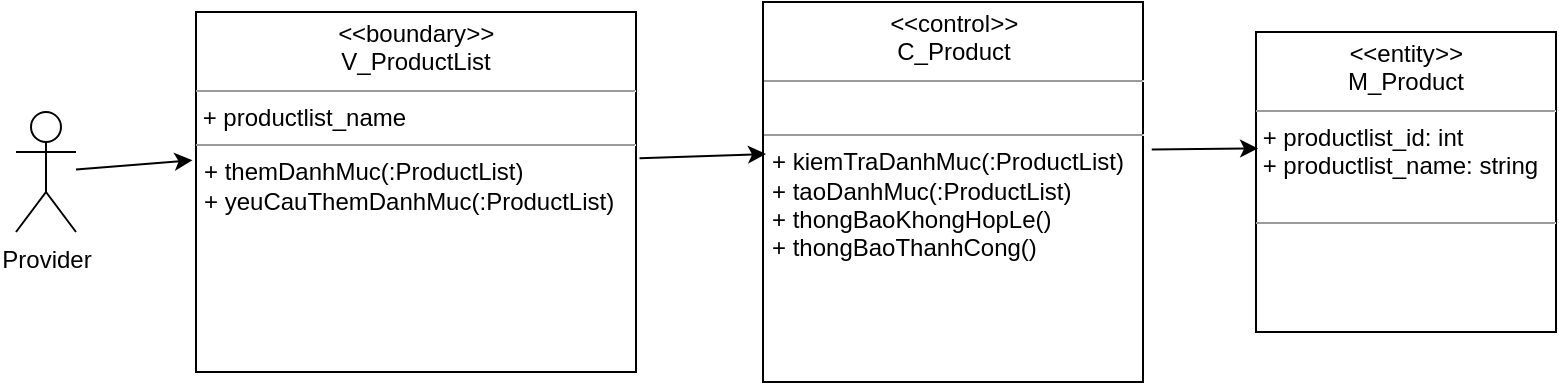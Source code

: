 <mxfile version="14.0.1" type="device"><diagram id="ng2peVx_ARRkUb0QN4G2" name="Page-1"><mxGraphModel dx="1198" dy="654" grid="1" gridSize="10" guides="1" tooltips="1" connect="1" arrows="1" fold="1" page="1" pageScale="1" pageWidth="827" pageHeight="1169" math="0" shadow="0"><root><mxCell id="0"/><mxCell id="1" parent="0"/><mxCell id="V3a5Tx42Pb81lGkcW-Ca-2" value="Provider" style="shape=umlActor;verticalLabelPosition=bottom;verticalAlign=top;html=1;" parent="1" vertex="1"><mxGeometry x="40" y="290" width="30" height="60" as="geometry"/></mxCell><mxCell id="V3a5Tx42Pb81lGkcW-Ca-3" value="&lt;p style=&quot;margin: 0px ; margin-top: 4px ; text-align: center&quot;&gt;&lt;i&gt;&amp;lt;&lt;/i&gt;&amp;lt;boundary&lt;i&gt;&amp;gt;&amp;gt;&lt;/i&gt;&lt;br&gt;V_ProductList&lt;/p&gt;&lt;hr size=&quot;1&quot;&gt;&amp;nbsp;+ productlist_name&lt;br&gt;&lt;hr size=&quot;1&quot;&gt;&lt;p style=&quot;margin: 0px ; margin-left: 4px&quot;&gt;+ themDanhMuc(:ProductList)&lt;/p&gt;&lt;p style=&quot;margin: 0px ; margin-left: 4px&quot;&gt;+ yeuCauThemDanhMuc(:ProductList)&lt;/p&gt;" style="verticalAlign=top;align=left;overflow=fill;fontSize=12;fontFamily=Helvetica;html=1;" parent="1" vertex="1"><mxGeometry x="130" y="240" width="220" height="180" as="geometry"/></mxCell><mxCell id="V3a5Tx42Pb81lGkcW-Ca-4" value="&lt;p style=&quot;margin: 0px ; margin-top: 4px ; text-align: center&quot;&gt;&lt;i&gt;&amp;lt;&lt;/i&gt;&amp;lt;control&lt;i&gt;&amp;gt;&amp;gt;&lt;/i&gt;&lt;br&gt;C_Product&lt;/p&gt;&lt;hr size=&quot;1&quot;&gt;&lt;br&gt;&lt;hr size=&quot;1&quot;&gt;&lt;p style=&quot;margin: 0px ; margin-left: 4px&quot;&gt;+ kiemTraDanhMuc(:ProductList)&lt;/p&gt;&lt;p style=&quot;margin: 0px ; margin-left: 4px&quot;&gt;+ taoDanhMuc(:ProductList)&lt;/p&gt;&lt;p style=&quot;margin: 0px ; margin-left: 4px&quot;&gt;+ thongBaoKhongHopLe()&lt;/p&gt;&lt;p style=&quot;margin: 0px ; margin-left: 4px&quot;&gt;+ thongBaoThanhCong()&lt;br&gt;&lt;/p&gt;" style="verticalAlign=top;align=left;overflow=fill;fontSize=12;fontFamily=Helvetica;html=1;" parent="1" vertex="1"><mxGeometry x="413.5" y="235" width="190" height="190" as="geometry"/></mxCell><mxCell id="V3a5Tx42Pb81lGkcW-Ca-5" value="" style="endArrow=classic;html=1;exitX=1.008;exitY=0.406;exitDx=0;exitDy=0;exitPerimeter=0;entryX=0.008;entryY=0.4;entryDx=0;entryDy=0;entryPerimeter=0;" parent="1" source="V3a5Tx42Pb81lGkcW-Ca-3" target="V3a5Tx42Pb81lGkcW-Ca-4" edge="1"><mxGeometry width="50" height="50" relative="1" as="geometry"><mxPoint x="390" y="320" as="sourcePoint"/><mxPoint x="440" y="270" as="targetPoint"/></mxGeometry></mxCell><mxCell id="V3a5Tx42Pb81lGkcW-Ca-6" value="" style="endArrow=classic;html=1;entryX=-0.008;entryY=0.412;entryDx=0;entryDy=0;entryPerimeter=0;" parent="1" source="V3a5Tx42Pb81lGkcW-Ca-2" target="V3a5Tx42Pb81lGkcW-Ca-3" edge="1"><mxGeometry width="50" height="50" relative="1" as="geometry"><mxPoint x="390" y="320" as="sourcePoint"/><mxPoint x="440" y="270" as="targetPoint"/></mxGeometry></mxCell><mxCell id="V3a5Tx42Pb81lGkcW-Ca-7" value="&lt;p style=&quot;margin: 0px ; margin-top: 4px ; text-align: center&quot;&gt;&lt;i&gt;&amp;lt;&lt;/i&gt;&amp;lt;entity&lt;i&gt;&amp;gt;&amp;gt;&lt;/i&gt;&lt;br&gt;M_Product&lt;/p&gt;&lt;hr size=&quot;1&quot;&gt;&lt;div&gt;&amp;nbsp;+ productlist_id: int&lt;br&gt;&lt;/div&gt;&lt;div&gt;&amp;nbsp;+ productlist_name: string&lt;br&gt;&lt;/div&gt;&lt;br&gt;&lt;hr size=&quot;1&quot;&gt;&lt;p style=&quot;margin: 0px ; margin-left: 4px&quot;&gt;&lt;br&gt;&lt;br&gt;&lt;/p&gt;" style="verticalAlign=top;align=left;overflow=fill;fontSize=12;fontFamily=Helvetica;html=1;" parent="1" vertex="1"><mxGeometry x="660" y="250" width="150" height="150" as="geometry"/></mxCell><mxCell id="V3a5Tx42Pb81lGkcW-Ca-8" value="" style="endArrow=classic;html=1;exitX=1.023;exitY=0.388;exitDx=0;exitDy=0;exitPerimeter=0;entryX=0.007;entryY=0.388;entryDx=0;entryDy=0;entryPerimeter=0;" parent="1" source="V3a5Tx42Pb81lGkcW-Ca-4" target="V3a5Tx42Pb81lGkcW-Ca-7" edge="1"><mxGeometry width="50" height="50" relative="1" as="geometry"><mxPoint x="590" y="320" as="sourcePoint"/><mxPoint x="640" y="270" as="targetPoint"/></mxGeometry></mxCell></root></mxGraphModel></diagram></mxfile>